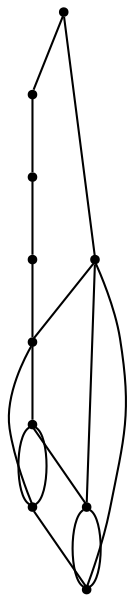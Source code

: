 graph {
  node [shape=point,comment="{\"directed\":false,\"doi\":\"10.1007/978-3-662-45803-7_35\",\"figure\":\"3 (2)\"}"]

  v0 [pos="1339.3030509085813,1410.3769959748543"]
  v1 [pos="1426.0781304305297,1345.5221713431235"]
  v2 [pos="1360.051397622523,1233.8802519175108"]
  v3 [pos="1294.4957380757364,1183.4330729098426"]
  v4 [pos="1280.6023853259217,1252.6858763099135"]
  v5 [pos="1070.1673935257802,1358.958213395957"]
  v6 [pos="1176.4356423849342,1418.2518575503327"]
  v7 [pos="1205.3647832544275,1252.8736577517275"]
  v8 [pos="1178.4203343501565,1183.4330729098426"]
  v9 [pos="1122.9888052218485,1235.7313494638486"]

  v0 -- v6 [id="-1",pos="1339.3030509085813,1410.3769959748543 1311.1819811143139,1419.5211621233072 1278.4114444966035,1424.9888348334098 1243.4089435943192,1424.9888348334098 1219.8310317026258,1424.9888348334098 1197.2658673006338,1422.5079018090007 1176.4356423849342,1418.2518575503327"]
  v1 -- v0 [id="-6",pos="1426.0781304305297,1345.5221713431235 1412.4085404540897,1372.6572121964105 1381.037226171283,1395.8209016339756 1339.3030509085813,1410.3769959748543"]
  v1 -- v2 [id="-7",pos="1426.0781304305297,1345.5221713431235 1429.3646556197502,1336.2897408395543 1431.569626889986,1326.9667261013562 1431.569626889986,1317.3491028038584 1431.569626889986,1283.2116576581523 1403.7898060530777,1252.785903954797 1360.051397622523,1233.8802519175108"]
  v8 -- v7 [id="-8",pos="1178.4203343501565,1183.4330729098426 1172.236797930909,1181.8114860146109 1172.236797930909,1181.8114860146109 1172.236797930909,1181.8114860146109 1165.6695124064415,1180.7692735679032 1152.539267800208,1178.6806503089185 1139.792549614644,1178.5222574260874 1127.050030623467,1178.3596661776876 1114.6953644956607,1180.1231069398723 1098.812993337922,1185.1965136720273 1082.9265502341113,1190.2700476273815 1063.5125929728404,1198.653674775905 1035.546594597722,1220.1107578599383 1007.5805962226038,1241.5677137207724 971.0626203577959,1276.1025783290836 957.2401449192993,1308.9238736692419 943.4218050510322,1341.7451690094001 952.2990928573912,1372.8531495278037 972.0049577527086,1392.5509902152212 991.7108226480259,1412.253029268208 1022.2411926862294,1420.5489996325784 1046.279290081513,1420.7907237107943 1070.3175147251113,1421.0283766466403 1087.8551319611734,1413.2117832963318 1101.606730088352,1402.1226275965766 1115.3541290211435,1391.0376702623905 1125.3155088450515,1376.680150578758 1130.2981711058842,1359.533771148509 1135.2768886689594,1342.383066129492 1135.2768886689594,1322.4435013638586 1143.1825719680123,1305.1344034620106 1151.0840560726783,1287.8253055601624 1166.895422670784,1273.146801745299 1178.370421198694,1265.0134226293285 1189.8452924782891,1256.8758451477888 1196.9921940764623,1255.279066776374 1205.3647832544275,1252.8736577517275"]
  v2 -- v3 [id="-11",pos="1360.051397622523,1233.8802519175108 1356.494520916433,1228.4482029872026 1350.102456321382,1223.2746715973865 1343.172513099865,1219.793717647878 1336.2383706839607,1216.3085653328008 1328.7662223932757,1214.520061600401 1322.3282211565986,1213.1277309098773 1315.890347168236,1211.7352729961547 1310.490564931639,1210.7389881243078 1307.2048861963692,1210.042822779046 1303.9192074610994,1209.3465302105851 1302.747504978842,1208.9464132495382 1301.7550953720736,1208.2834531592312 1300.7668849596919,1207.6206202921232 1299.9579674227991,1206.6951987421535 1299.4618262435722,1205.4319995986766 1298.9655578160305,1204.172998820769 1298.7862649405417,1202.5805460381223 1298.7404555472303,1200.7253773494144 1298.694518905604,1198.866137518337 1298.7862649405417,1196.7441817811982 1298.3818697962529,1194.3554389956287 1297.9732754575768,1191.970767352429 1297.0726118857463,1189.3152375184286 1294.4957380757364,1183.4330729098426"]
  v4 -- v3 [id="-14",pos="1280.6023853259217,1252.6858763099135 1274.1894201951723,1257.9928648355447 1274.1894201951723,1257.9928648355447 1274.1894201951723,1257.9928648355447 1267.584723666167,1262.7786199146226 1254.3752033598416,1272.3503845191772 1250.6975998151288,1289.976268186687 1247.011597881642,1307.606350219766 1252.8615846558398,1333.2905513158005 1262.4977177872358,1348.6820139382019 1272.1338509186319,1364.077547702973 1285.5560031589116,1369.1802157709124 1302.7725728968487,1368.9425628350664 1319.9891426347856,1368.7008387568503 1340.9959306759931,1363.1186664516504 1360.1597813746148,1370.460081153466 1379.3236320732362,1377.7971702665138 1396.6444181809572,1398.0578463865772 1416.6755933929437,1409.2220637737782 1436.7066413566156,1420.3903523033493 1459.4438792301664,1422.462309323257 1479.4708552477662,1416.163107068149 1499.501903211438,1409.8598336706712 1516.8268885135456,1395.1855282213767 1524.1904939917454,1368.6257770694044 1531.5500275238728,1342.061827551863 1528.9523804264793,1303.6167579204116 1518.8075085326957,1273.876172345516 1508.662636638912,1244.139785136189 1490.9707944453678,1223.1078819834177 1470.4059398013019,1208.94208766077 1449.8370132111638,1194.7764205613216 1426.390874976117,1187.4767350687978 1408.1443573785589,1183.3871453349816 1389.8937678349287,1179.293230012397 1376.8468708748594,1178.4095376717194 1362.5573941212147,1177.2130034845507 1348.26791736757,1176.0123981550119 1332.7441319608088,1174.499078202181 1321.2650614868267,1175.0827782394729 1309.7859910128445,1175.666351053566 1302.355580169399,1178.3511422233505 1298.6404383718334,1179.6934741966431 1294.4957380757364,1183.4330729098426 1294.4957380757364,1183.4330729098426 1294.4957380757364,1183.4330729098426"]
  v7 -- v8 [id="-15",pos="1205.3647832544275,1252.8736577517275 1178.4203343501565,1183.4330729098426 1178.4203343501565,1183.4330729098426 1178.4203343501565,1183.4330729098426"]
  v2 -- v9 [id="-17",pos="1360.051397622523,1233.8802519175108 1354.9852286551327,1230.6828784787094 1353.9470096550526,1230.2493018163095 1353.0088078303695,1229.8616527287707 1352.0706060056864,1229.4780747836016 1351.2283494103278,1229.1362260477247 1350.4903091847532,1228.8443760290786 1349.7522689591783,1228.5526532336319 1349.1184451033873,1228.3024052010787 1348.2553197844093,1227.977349927478 1347.392194465431,1227.6437706995398 1346.2997676832656,1227.235257007355 1344.665263080247,1226.6432874621241 1343.0307584772286,1226.0553890592632 1340.854176053357,1225.2925587576933 1338.1855243963305,1224.4129375593855 1335.5211991820058,1223.5333163610776 1332.3688766805985,1222.5411026316008 1329.533529731244,1221.699012277016 1326.6981827818895,1220.8569219224312 1324.18388333066,1220.1565582116002 1321.5068332848598,1219.4602656431393 1318.8299104873743,1218.7641002978773 1315.9945635380197,1218.0721333181846 1313.1050088065801,1217.4133715934468 1310.2154540751403,1216.7547370919078 1307.2757635076873,1216.129435068523 1304.2444541536113,1215.537465523292 1301.2089456051483,1214.9454959780612 1298.0816910217475,1214.3868589109843 1294.7042662515398,1213.8448880829842 1291.3268414813322,1213.3029172549843 1287.6992465243177,1212.7776126660615 1284.7679543456384,1212.3857652129536 1281.8324629725723,1211.9939177598455 1279.5932743778415,1211.7354002193536 1276.67877897671,1211.4477485662767 1273.7641563272634,1211.1600969131998 1270.1699004287145,1210.8433111475379 1266.5130383593066,1210.5847936070459 1262.8521043438263,1210.326403289753 1259.1243649631003,1210.1262811976299 1255.4467614183873,1209.9928240618149 1251.7649586792875,1209.85529578363 1248.137363722273,1209.784432461753 1243.834207462228,1209.792829192891 1239.5394495909568,1209.8052970663991 1234.56925766497,1209.901096135292 1229.2945605217765,1210.138749071138 1224.0199906268974,1210.3764020069839 1218.4367163204247,1210.759979952153 1212.6742763867778,1211.3102202880918 1206.911836453131,1211.8688573551688 1200.9699763956808,1212.5983551785846 1195.2908841081978,1213.4530406298763 1189.611791820715,1214.3034004924002 1184.1953400548853,1215.283146348369 1179.4419792572396,1216.2460987420618 1174.6926904056663,1217.2091783589537 1170.6064925222774,1218.1554645135695 1167.1915294992173,1219.0059515992925 1163.7806384222292,1219.8563114618162 1161.0370375078126,1220.6026027475082 1157.5053877801226,1221.665679798862 1153.9694116097312,1222.7287568502159 1149.6497130687683,1224.1086196672316 1145.8344268474912,1225.4176191623703 1142.019140626214,1226.726618657509 1138.7125931673245,1227.96895319634 1135.7146228717143,1229.1570906523707 1132.7166525761038,1230.3452281084014 1130.0271321954576,1231.4874379895712 1127.9589653357566,1232.5755780111401 1125.8867265299834,1233.66359080951 1124.4397859429127,1234.6975337482788 1122.9888052218485,1235.7313494638486"]
  v2 -- v4 [id="-19",pos="1360.051397622523,1233.8802519175108 1356.2234820060064,1233.8844502830798 1350.9113738582748,1232.958901509911 1345.4199728350548,1231.829159502249 1339.9284445635196,1230.7036158601563 1334.2577506648108,1229.3779501259405 1328.4493740895377,1227.9812938466487 1322.6451967086514,1226.5889631561251 1316.7033366512012,1225.1298402860943 1311.8832977366244,1224.2042915129255 1307.067203519805,1223.2746715973865 1303.377129640246,1222.8786257787096 1301.3507002277845,1222.8786257787096 1299.3241435670082,1222.8786257787096 1298.9655578160305,1223.2746715973865 1298.1566402791377,1224.8672516032323 1297.3436507961728,1226.45550602031 1296.0844014733646,1229.2444929901255 1294.374820364641,1232.992233988065 1292.6610400615307,1236.7359038436343 1290.5011271668918,1241.4467244584655 1288.47469775443,1244.8318793390808 1286.4524675363552,1248.2127086309283 1284.5593943577562,1250.2679994117589 1280.6023853259217,1252.6858763099135"]
  v9 -- v8 [id="-21",pos="1122.9888052218485,1235.7313494638486 1124.1270095852467,1231.829159502249 1123.8559706748201,1230.8328746304023 1124.8483802815886,1229.3737517603715 1125.8365906939703,1227.9188272559097 1128.088249623547,1225.9927952453252 1131.015342607839,1224.1709590347714 1133.9382363977447,1222.3450516818477 1137.5408906850673,1220.619141763386 1144.8336188519488,1218.1678051638785 1152.1263470188305,1215.712397422001 1163.1092763135857,1212.5315629990776 1169.0511363710361,1210.9057777382768 1174.9928691801715,1209.279865254277 1175.8935327520023,1209.213200297969 1176.389673931229,1208.8129561137232 1176.8859423587708,1208.4169102950461 1176.9734891993216,1207.6874124716303 1176.1186350208025,1205.0359537799998 1175.263908090598,1202.3846223115684 1173.462580946937,1197.807131609353 1173.1499318375857,1194.2553143379675 1172.8329562855326,1190.7076954321512 1174.00465876779,1188.1896938763357 1178.4203343501565,1183.4330729098426"]
  v9 -- v7 [id="-26",pos="1122.9888052218485,1235.7313494638486 1127.4252859036771,1234.8307364376956 1131.3114494362724,1234.3262964534188 1136.8153207943385,1233.275814498772 1142.3110482602603,1232.229403686495 1149.424483551653,1230.6368236806493 1155.5914458779039,1229.2111605119717 1161.7582809558396,1227.7853701200947 1166.9829695113349,1226.522170976618 1170.5396871570315,1225.6634143829563 1174.0964048027279,1224.8004594237254 1175.9852787869402,1224.3377486487404 1177.5155670201748,1224.4044136050484 1179.0458552534096,1224.4670074189864 1180.2174304873522,1225.0631753297864 1183.3239435954479,1228.4815354653567 1186.4261302608422,1231.8958244585572 1191.471398692534,1238.132432899727 1195.5659949646965,1242.7057252363732 1199.6607184851741,1247.2830887153893 1202.8129137382666,1250.201334455451 1205.3647832544275,1252.8736577517275"]
  v8 -- v3 [id="-27",pos="1178.4203343501565,1183.4330729098426 1179.404441004387,1183.8791174457506 1180.6677622732675,1185.271448136274 1182.5566362574798,1187.4600688297207 1184.4497094360788,1189.6488167463665 1186.9682080816954,1192.633600219537 1189.4449692800722,1195.4851810032906 1191.9217304784493,1198.3366345638449 1194.3526822835147,1201.0547582117836 1195.7912244818117,1202.5472135599682 1197.2339658744954,1204.0396689081529 1197.6842976604107,1204.306455956584 1199.035165769842,1204.5023796831379 1200.3819619332012,1204.7025017752608 1202.633620862778,1204.8358316878769 1205.6482606876211,1204.6357095957537 1208.6670997068513,1204.43571472683 1212.444847675276,1203.9062117723379 1216.9939749277407,1203.476833475507 1221.5389029858188,1203.043256813107 1226.851138381865,1202.7138759507382 1234.0979299071203,1202.5805460381223 1241.3448486806903,1202.4512872678763 1250.530650026171,1202.5138810818141 1258.3154474262074,1202.8140006083993 1266.1044440206306,1203.109921769415 1272.4965086156815,1203.643623089476 1275.5153476349117,1204.0062092068 1278.529987459755,1204.3731209128919 1278.1673297627053,1204.5690446394458 1278.7552169768699,1203.643623089476 1279.3389049966477,1202.7138759507382 1280.8691932298825,1200.6587123931065 1282.0867051054513,1198.6993479043679 1283.300145034948,1196.7441817811982 1284.2008086067788,1194.8890130924906 1285.4183204823476,1192.8963161255979 1286.6316331635294,1190.9076903010753 1288.1619213967642,1188.7857345639366 1289.0167755752832,1187.5935259655357 1289.8757016998745,1186.396991778367 1290.0507953809763,1186.1344030955051 1294.4957380757364,1183.4330729098426"]
  v7 -- v4 [id="-35",pos="1205.3647832544275,1252.8736577517275 1205.6941973292473,1250.201334455451 1205.965236239674,1247.0829666232664 1206.0985924735364,1244.031390970589 1206.2362751501007,1240.9840136834805 1206.2362751501007,1237.999102987111 1206.0569822746118,1234.3513594236338 1205.8734902047363,1230.7036158601563 1205.5149044537586,1226.388841064002 1205.4689678121324,1223.8375070300326 1205.4231584188208,1221.286172996063 1205.6941973292473,1220.48988299314 1208.6670997068513,1219.6269280339093 1211.635930138383,1218.7639730746785 1217.3067512854068,1217.8343531591395 1222.9816443785026,1217.2381852483397 1228.6524655255264,1216.6420173375398 1234.3231594242354,1216.3752302891087 1243.1461758243518,1216.3752302891087 1251.969192224468,1216.3752302891087 1263.9445311259917,1216.6420173375398 1270.065556810616,1216.9422640873238 1276.1867097435552,1217.2381852483397 1276.4577486539818,1217.5717644762776 1276.908080439897,1221.219508039755 1277.3582849774978,1224.8672516032323 1277.9879096389018,1231.829159502249 1278.7552169768699,1237.3696025981571 1279.5181978721366,1242.9058473284963 1280.4188614439672,1247.0163016669585 1280.6023853259217,1252.6858763099135"]
  v5 -- v9 [id="-37",pos="1070.1673935257802,1358.958213395957 1060.4750122032472,1346.2656237028896 1055.24832392281,1332.15653521038 1055.24832392281,1317.3491028038584 1055.24832392281,1284.2343306105417 1081.3886274087872,1254.6121948383013 1122.9888052218485,1235.7313494638486"]
  v6 -- v5 [id="-41",pos="1176.4356423849342,1418.2518575503327 1128.4328093323352,1407.514109140735 1089.8231860633746,1386.1184747112966 1070.1673935257802,1358.958213395957"]
  v4 -- v3 [id="-48",pos="1280.6023853259217,1252.6858763099135 1294.4957380757364,1183.4330729098426 1294.4957380757364,1183.4330729098426 1294.4957380757364,1183.4330729098426"]
}